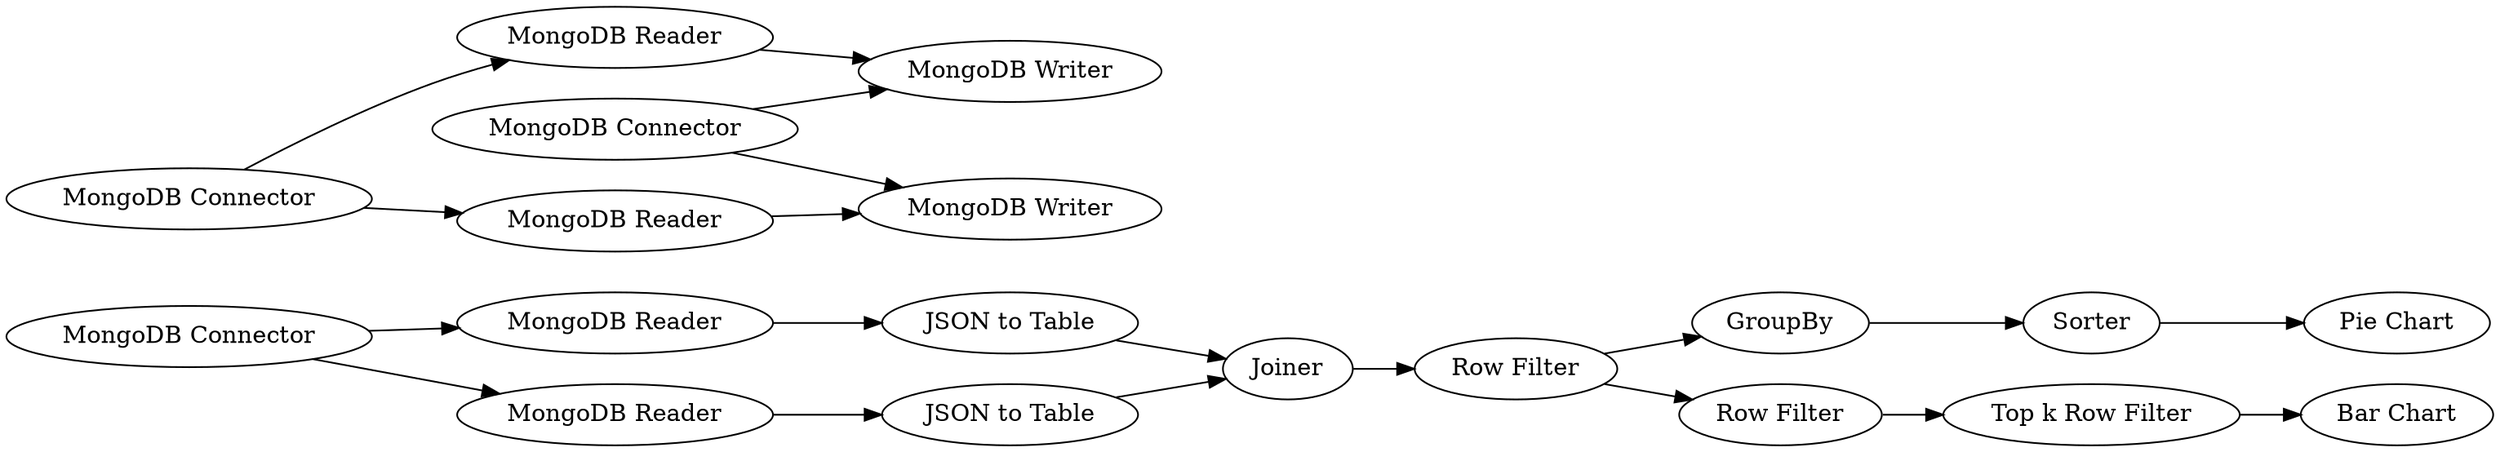 digraph {
	"1033171508098907450_11" [label="MongoDB Reader"]
	"1033171508098907450_9" [label="MongoDB Connector"]
	"1033171508098907450_22" [label="Pie Chart"]
	"1033171508098907450_6" [label="MongoDB Writer"]
	"1033171508098907450_1" [label="MongoDB Connector"]
	"1033171508098907450_15" [label="Row Filter"]
	"1033171508098907450_20" [label=GroupBy]
	"1033171508098907450_21" [label=Sorter]
	"1033171508098907450_18" [label="Top k Row Filter"]
	"1033171508098907450_12" [label="JSON to Table"]
	"1033171508098907450_10" [label="MongoDB Reader"]
	"1033171508098907450_14" [label=Joiner]
	"1033171508098907450_5" [label="MongoDB Reader"]
	"1033171508098907450_19" [label="Bar Chart"]
	"1033171508098907450_17" [label="Row Filter"]
	"1033171508098907450_8" [label="MongoDB Writer"]
	"1033171508098907450_4" [label="MongoDB Reader"]
	"1033171508098907450_3" [label="MongoDB Connector"]
	"1033171508098907450_13" [label="JSON to Table"]
	"1033171508098907450_1" -> "1033171508098907450_6"
	"1033171508098907450_17" -> "1033171508098907450_18"
	"1033171508098907450_9" -> "1033171508098907450_10"
	"1033171508098907450_10" -> "1033171508098907450_12"
	"1033171508098907450_11" -> "1033171508098907450_13"
	"1033171508098907450_3" -> "1033171508098907450_5"
	"1033171508098907450_4" -> "1033171508098907450_8"
	"1033171508098907450_3" -> "1033171508098907450_4"
	"1033171508098907450_9" -> "1033171508098907450_11"
	"1033171508098907450_13" -> "1033171508098907450_14"
	"1033171508098907450_15" -> "1033171508098907450_20"
	"1033171508098907450_18" -> "1033171508098907450_19"
	"1033171508098907450_15" -> "1033171508098907450_17"
	"1033171508098907450_1" -> "1033171508098907450_8"
	"1033171508098907450_20" -> "1033171508098907450_21"
	"1033171508098907450_5" -> "1033171508098907450_6"
	"1033171508098907450_21" -> "1033171508098907450_22"
	"1033171508098907450_12" -> "1033171508098907450_14"
	"1033171508098907450_14" -> "1033171508098907450_15"
	rankdir=LR
}
